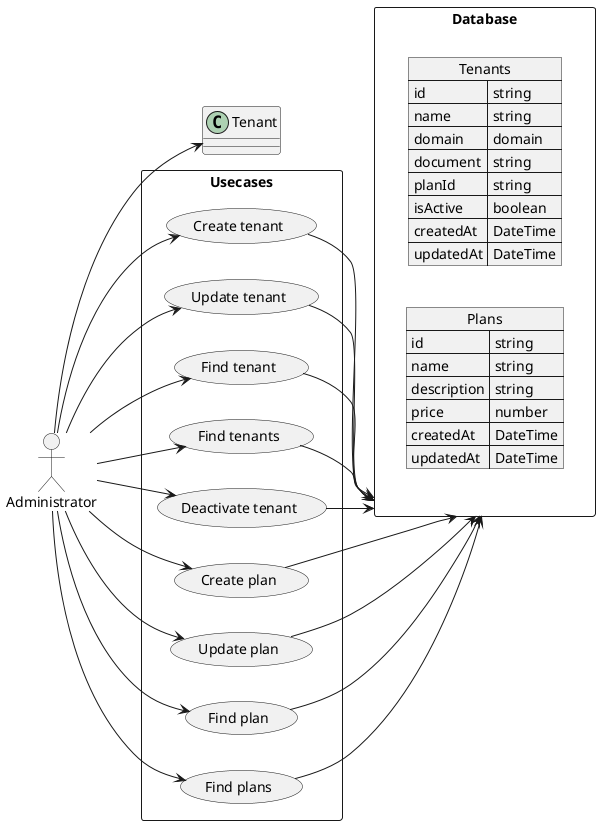 @startuml
allowmixing

rectangle Database {
  json Tenants {
    "id":"string",
    "name":"string",
    "domain": "domain",
    "document":"string",
    "planId": "string",
    "isActive": "boolean",
    "createdAt": "DateTime",
    "updatedAt": "DateTime"
  }

  json Plans {
    "id": "string",
    "name":"string",
    "description": "string",
    "price": "number",
    "createdAt": "DateTime",
    "updatedAt": "DateTime"
  }
}

left to right direction
actor "Administrator" as adm
rectangle Usecases {
  usecase "Create tenant" as CT
  usecase "Update tenant" as UT
  usecase "Find tenant" as FT
  usecase "Find tenants" as FTS
  usecase "Deactivate tenant" as DT

  usecase "Create plan" as CP
  usecase "Update plan" as UP
  usecase "Find plan" as FP
  usecase "Find plans" as FPS
}

adm --> Tenant
adm --> CT
adm --> UT
adm --> FT
adm --> FTS
adm --> DT
adm --> CP
adm --> UP
adm --> FP
adm --> FPS

CT --> Database
UT --> Database
FT --> Database
FTS --> Database
DT --> Database

CP --> Database
UP --> Database
FP --> Database
FPS --> Database

@enduml